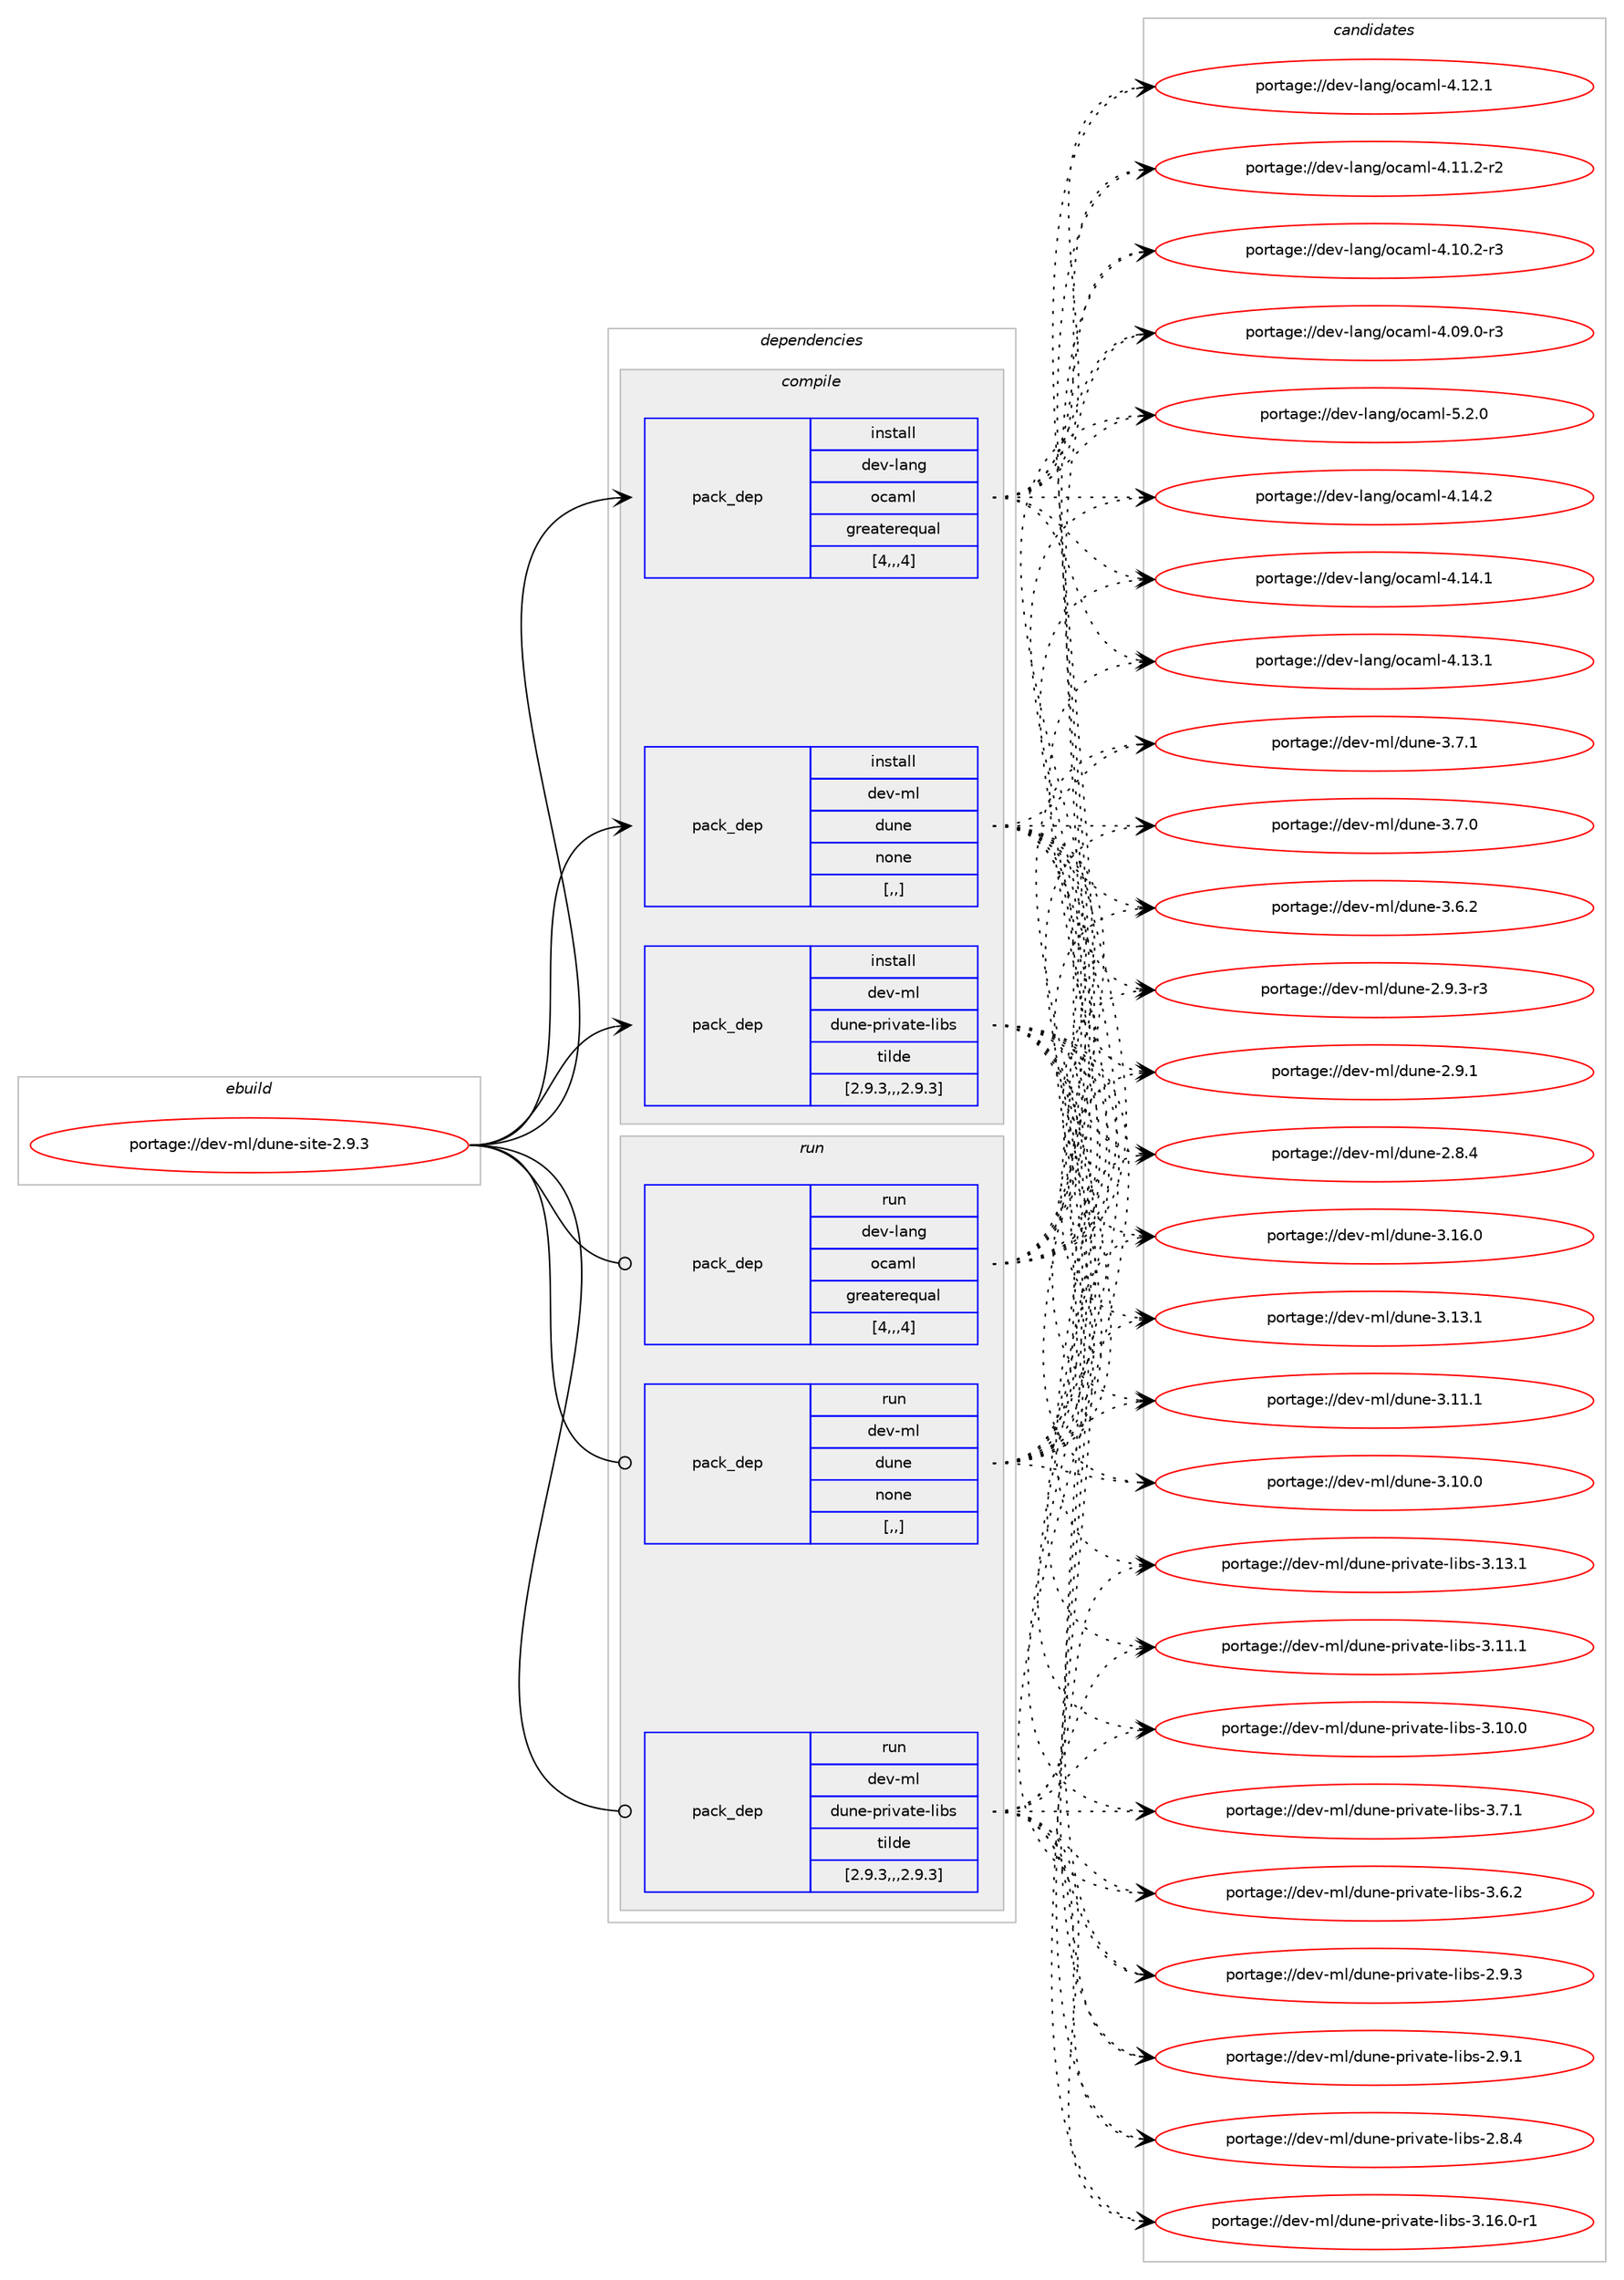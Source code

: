 digraph prolog {

# *************
# Graph options
# *************

newrank=true;
concentrate=true;
compound=true;
graph [rankdir=LR,fontname=Helvetica,fontsize=10,ranksep=1.5];#, ranksep=2.5, nodesep=0.2];
edge  [arrowhead=vee];
node  [fontname=Helvetica,fontsize=10];

# **********
# The ebuild
# **********

subgraph cluster_leftcol {
color=gray;
label=<<i>ebuild</i>>;
id [label="portage://dev-ml/dune-site-2.9.3", color=red, width=4, href="../dev-ml/dune-site-2.9.3.svg"];
}

# ****************
# The dependencies
# ****************

subgraph cluster_midcol {
color=gray;
label=<<i>dependencies</i>>;
subgraph cluster_compile {
fillcolor="#eeeeee";
style=filled;
label=<<i>compile</i>>;
subgraph pack88756 {
dependency119275 [label=<<TABLE BORDER="0" CELLBORDER="1" CELLSPACING="0" CELLPADDING="4" WIDTH="220"><TR><TD ROWSPAN="6" CELLPADDING="30">pack_dep</TD></TR><TR><TD WIDTH="110">install</TD></TR><TR><TD>dev-lang</TD></TR><TR><TD>ocaml</TD></TR><TR><TD>greaterequal</TD></TR><TR><TD>[4,,,4]</TD></TR></TABLE>>, shape=none, color=blue];
}
id:e -> dependency119275:w [weight=20,style="solid",arrowhead="vee"];
subgraph pack88757 {
dependency119276 [label=<<TABLE BORDER="0" CELLBORDER="1" CELLSPACING="0" CELLPADDING="4" WIDTH="220"><TR><TD ROWSPAN="6" CELLPADDING="30">pack_dep</TD></TR><TR><TD WIDTH="110">install</TD></TR><TR><TD>dev-ml</TD></TR><TR><TD>dune</TD></TR><TR><TD>none</TD></TR><TR><TD>[,,]</TD></TR></TABLE>>, shape=none, color=blue];
}
id:e -> dependency119276:w [weight=20,style="solid",arrowhead="vee"];
subgraph pack88758 {
dependency119277 [label=<<TABLE BORDER="0" CELLBORDER="1" CELLSPACING="0" CELLPADDING="4" WIDTH="220"><TR><TD ROWSPAN="6" CELLPADDING="30">pack_dep</TD></TR><TR><TD WIDTH="110">install</TD></TR><TR><TD>dev-ml</TD></TR><TR><TD>dune-private-libs</TD></TR><TR><TD>tilde</TD></TR><TR><TD>[2.9.3,,,2.9.3]</TD></TR></TABLE>>, shape=none, color=blue];
}
id:e -> dependency119277:w [weight=20,style="solid",arrowhead="vee"];
}
subgraph cluster_compileandrun {
fillcolor="#eeeeee";
style=filled;
label=<<i>compile and run</i>>;
}
subgraph cluster_run {
fillcolor="#eeeeee";
style=filled;
label=<<i>run</i>>;
subgraph pack88759 {
dependency119278 [label=<<TABLE BORDER="0" CELLBORDER="1" CELLSPACING="0" CELLPADDING="4" WIDTH="220"><TR><TD ROWSPAN="6" CELLPADDING="30">pack_dep</TD></TR><TR><TD WIDTH="110">run</TD></TR><TR><TD>dev-lang</TD></TR><TR><TD>ocaml</TD></TR><TR><TD>greaterequal</TD></TR><TR><TD>[4,,,4]</TD></TR></TABLE>>, shape=none, color=blue];
}
id:e -> dependency119278:w [weight=20,style="solid",arrowhead="odot"];
subgraph pack88760 {
dependency119279 [label=<<TABLE BORDER="0" CELLBORDER="1" CELLSPACING="0" CELLPADDING="4" WIDTH="220"><TR><TD ROWSPAN="6" CELLPADDING="30">pack_dep</TD></TR><TR><TD WIDTH="110">run</TD></TR><TR><TD>dev-ml</TD></TR><TR><TD>dune</TD></TR><TR><TD>none</TD></TR><TR><TD>[,,]</TD></TR></TABLE>>, shape=none, color=blue];
}
id:e -> dependency119279:w [weight=20,style="solid",arrowhead="odot"];
subgraph pack88761 {
dependency119280 [label=<<TABLE BORDER="0" CELLBORDER="1" CELLSPACING="0" CELLPADDING="4" WIDTH="220"><TR><TD ROWSPAN="6" CELLPADDING="30">pack_dep</TD></TR><TR><TD WIDTH="110">run</TD></TR><TR><TD>dev-ml</TD></TR><TR><TD>dune-private-libs</TD></TR><TR><TD>tilde</TD></TR><TR><TD>[2.9.3,,,2.9.3]</TD></TR></TABLE>>, shape=none, color=blue];
}
id:e -> dependency119280:w [weight=20,style="solid",arrowhead="odot"];
}
}

# **************
# The candidates
# **************

subgraph cluster_choices {
rank=same;
color=gray;
label=<<i>candidates</i>>;

subgraph choice88756 {
color=black;
nodesep=1;
choice1001011184510897110103471119997109108455346504648 [label="portage://dev-lang/ocaml-5.2.0", color=red, width=4,href="../dev-lang/ocaml-5.2.0.svg"];
choice100101118451089711010347111999710910845524649524650 [label="portage://dev-lang/ocaml-4.14.2", color=red, width=4,href="../dev-lang/ocaml-4.14.2.svg"];
choice100101118451089711010347111999710910845524649524649 [label="portage://dev-lang/ocaml-4.14.1", color=red, width=4,href="../dev-lang/ocaml-4.14.1.svg"];
choice100101118451089711010347111999710910845524649514649 [label="portage://dev-lang/ocaml-4.13.1", color=red, width=4,href="../dev-lang/ocaml-4.13.1.svg"];
choice100101118451089711010347111999710910845524649504649 [label="portage://dev-lang/ocaml-4.12.1", color=red, width=4,href="../dev-lang/ocaml-4.12.1.svg"];
choice1001011184510897110103471119997109108455246494946504511450 [label="portage://dev-lang/ocaml-4.11.2-r2", color=red, width=4,href="../dev-lang/ocaml-4.11.2-r2.svg"];
choice1001011184510897110103471119997109108455246494846504511451 [label="portage://dev-lang/ocaml-4.10.2-r3", color=red, width=4,href="../dev-lang/ocaml-4.10.2-r3.svg"];
choice1001011184510897110103471119997109108455246485746484511451 [label="portage://dev-lang/ocaml-4.09.0-r3", color=red, width=4,href="../dev-lang/ocaml-4.09.0-r3.svg"];
dependency119275:e -> choice1001011184510897110103471119997109108455346504648:w [style=dotted,weight="100"];
dependency119275:e -> choice100101118451089711010347111999710910845524649524650:w [style=dotted,weight="100"];
dependency119275:e -> choice100101118451089711010347111999710910845524649524649:w [style=dotted,weight="100"];
dependency119275:e -> choice100101118451089711010347111999710910845524649514649:w [style=dotted,weight="100"];
dependency119275:e -> choice100101118451089711010347111999710910845524649504649:w [style=dotted,weight="100"];
dependency119275:e -> choice1001011184510897110103471119997109108455246494946504511450:w [style=dotted,weight="100"];
dependency119275:e -> choice1001011184510897110103471119997109108455246494846504511451:w [style=dotted,weight="100"];
dependency119275:e -> choice1001011184510897110103471119997109108455246485746484511451:w [style=dotted,weight="100"];
}
subgraph choice88757 {
color=black;
nodesep=1;
choice100101118451091084710011711010145514649544648 [label="portage://dev-ml/dune-3.16.0", color=red, width=4,href="../dev-ml/dune-3.16.0.svg"];
choice100101118451091084710011711010145514649514649 [label="portage://dev-ml/dune-3.13.1", color=red, width=4,href="../dev-ml/dune-3.13.1.svg"];
choice100101118451091084710011711010145514649494649 [label="portage://dev-ml/dune-3.11.1", color=red, width=4,href="../dev-ml/dune-3.11.1.svg"];
choice100101118451091084710011711010145514649484648 [label="portage://dev-ml/dune-3.10.0", color=red, width=4,href="../dev-ml/dune-3.10.0.svg"];
choice1001011184510910847100117110101455146554649 [label="portage://dev-ml/dune-3.7.1", color=red, width=4,href="../dev-ml/dune-3.7.1.svg"];
choice1001011184510910847100117110101455146554648 [label="portage://dev-ml/dune-3.7.0", color=red, width=4,href="../dev-ml/dune-3.7.0.svg"];
choice1001011184510910847100117110101455146544650 [label="portage://dev-ml/dune-3.6.2", color=red, width=4,href="../dev-ml/dune-3.6.2.svg"];
choice10010111845109108471001171101014550465746514511451 [label="portage://dev-ml/dune-2.9.3-r3", color=red, width=4,href="../dev-ml/dune-2.9.3-r3.svg"];
choice1001011184510910847100117110101455046574649 [label="portage://dev-ml/dune-2.9.1", color=red, width=4,href="../dev-ml/dune-2.9.1.svg"];
choice1001011184510910847100117110101455046564652 [label="portage://dev-ml/dune-2.8.4", color=red, width=4,href="../dev-ml/dune-2.8.4.svg"];
dependency119276:e -> choice100101118451091084710011711010145514649544648:w [style=dotted,weight="100"];
dependency119276:e -> choice100101118451091084710011711010145514649514649:w [style=dotted,weight="100"];
dependency119276:e -> choice100101118451091084710011711010145514649494649:w [style=dotted,weight="100"];
dependency119276:e -> choice100101118451091084710011711010145514649484648:w [style=dotted,weight="100"];
dependency119276:e -> choice1001011184510910847100117110101455146554649:w [style=dotted,weight="100"];
dependency119276:e -> choice1001011184510910847100117110101455146554648:w [style=dotted,weight="100"];
dependency119276:e -> choice1001011184510910847100117110101455146544650:w [style=dotted,weight="100"];
dependency119276:e -> choice10010111845109108471001171101014550465746514511451:w [style=dotted,weight="100"];
dependency119276:e -> choice1001011184510910847100117110101455046574649:w [style=dotted,weight="100"];
dependency119276:e -> choice1001011184510910847100117110101455046564652:w [style=dotted,weight="100"];
}
subgraph choice88758 {
color=black;
nodesep=1;
choice100101118451091084710011711010145112114105118971161014510810598115455146495446484511449 [label="portage://dev-ml/dune-private-libs-3.16.0-r1", color=red, width=4,href="../dev-ml/dune-private-libs-3.16.0-r1.svg"];
choice10010111845109108471001171101014511211410511897116101451081059811545514649514649 [label="portage://dev-ml/dune-private-libs-3.13.1", color=red, width=4,href="../dev-ml/dune-private-libs-3.13.1.svg"];
choice10010111845109108471001171101014511211410511897116101451081059811545514649494649 [label="portage://dev-ml/dune-private-libs-3.11.1", color=red, width=4,href="../dev-ml/dune-private-libs-3.11.1.svg"];
choice10010111845109108471001171101014511211410511897116101451081059811545514649484648 [label="portage://dev-ml/dune-private-libs-3.10.0", color=red, width=4,href="../dev-ml/dune-private-libs-3.10.0.svg"];
choice100101118451091084710011711010145112114105118971161014510810598115455146554649 [label="portage://dev-ml/dune-private-libs-3.7.1", color=red, width=4,href="../dev-ml/dune-private-libs-3.7.1.svg"];
choice100101118451091084710011711010145112114105118971161014510810598115455146544650 [label="portage://dev-ml/dune-private-libs-3.6.2", color=red, width=4,href="../dev-ml/dune-private-libs-3.6.2.svg"];
choice100101118451091084710011711010145112114105118971161014510810598115455046574651 [label="portage://dev-ml/dune-private-libs-2.9.3", color=red, width=4,href="../dev-ml/dune-private-libs-2.9.3.svg"];
choice100101118451091084710011711010145112114105118971161014510810598115455046574649 [label="portage://dev-ml/dune-private-libs-2.9.1", color=red, width=4,href="../dev-ml/dune-private-libs-2.9.1.svg"];
choice100101118451091084710011711010145112114105118971161014510810598115455046564652 [label="portage://dev-ml/dune-private-libs-2.8.4", color=red, width=4,href="../dev-ml/dune-private-libs-2.8.4.svg"];
dependency119277:e -> choice100101118451091084710011711010145112114105118971161014510810598115455146495446484511449:w [style=dotted,weight="100"];
dependency119277:e -> choice10010111845109108471001171101014511211410511897116101451081059811545514649514649:w [style=dotted,weight="100"];
dependency119277:e -> choice10010111845109108471001171101014511211410511897116101451081059811545514649494649:w [style=dotted,weight="100"];
dependency119277:e -> choice10010111845109108471001171101014511211410511897116101451081059811545514649484648:w [style=dotted,weight="100"];
dependency119277:e -> choice100101118451091084710011711010145112114105118971161014510810598115455146554649:w [style=dotted,weight="100"];
dependency119277:e -> choice100101118451091084710011711010145112114105118971161014510810598115455146544650:w [style=dotted,weight="100"];
dependency119277:e -> choice100101118451091084710011711010145112114105118971161014510810598115455046574651:w [style=dotted,weight="100"];
dependency119277:e -> choice100101118451091084710011711010145112114105118971161014510810598115455046574649:w [style=dotted,weight="100"];
dependency119277:e -> choice100101118451091084710011711010145112114105118971161014510810598115455046564652:w [style=dotted,weight="100"];
}
subgraph choice88759 {
color=black;
nodesep=1;
choice1001011184510897110103471119997109108455346504648 [label="portage://dev-lang/ocaml-5.2.0", color=red, width=4,href="../dev-lang/ocaml-5.2.0.svg"];
choice100101118451089711010347111999710910845524649524650 [label="portage://dev-lang/ocaml-4.14.2", color=red, width=4,href="../dev-lang/ocaml-4.14.2.svg"];
choice100101118451089711010347111999710910845524649524649 [label="portage://dev-lang/ocaml-4.14.1", color=red, width=4,href="../dev-lang/ocaml-4.14.1.svg"];
choice100101118451089711010347111999710910845524649514649 [label="portage://dev-lang/ocaml-4.13.1", color=red, width=4,href="../dev-lang/ocaml-4.13.1.svg"];
choice100101118451089711010347111999710910845524649504649 [label="portage://dev-lang/ocaml-4.12.1", color=red, width=4,href="../dev-lang/ocaml-4.12.1.svg"];
choice1001011184510897110103471119997109108455246494946504511450 [label="portage://dev-lang/ocaml-4.11.2-r2", color=red, width=4,href="../dev-lang/ocaml-4.11.2-r2.svg"];
choice1001011184510897110103471119997109108455246494846504511451 [label="portage://dev-lang/ocaml-4.10.2-r3", color=red, width=4,href="../dev-lang/ocaml-4.10.2-r3.svg"];
choice1001011184510897110103471119997109108455246485746484511451 [label="portage://dev-lang/ocaml-4.09.0-r3", color=red, width=4,href="../dev-lang/ocaml-4.09.0-r3.svg"];
dependency119278:e -> choice1001011184510897110103471119997109108455346504648:w [style=dotted,weight="100"];
dependency119278:e -> choice100101118451089711010347111999710910845524649524650:w [style=dotted,weight="100"];
dependency119278:e -> choice100101118451089711010347111999710910845524649524649:w [style=dotted,weight="100"];
dependency119278:e -> choice100101118451089711010347111999710910845524649514649:w [style=dotted,weight="100"];
dependency119278:e -> choice100101118451089711010347111999710910845524649504649:w [style=dotted,weight="100"];
dependency119278:e -> choice1001011184510897110103471119997109108455246494946504511450:w [style=dotted,weight="100"];
dependency119278:e -> choice1001011184510897110103471119997109108455246494846504511451:w [style=dotted,weight="100"];
dependency119278:e -> choice1001011184510897110103471119997109108455246485746484511451:w [style=dotted,weight="100"];
}
subgraph choice88760 {
color=black;
nodesep=1;
choice100101118451091084710011711010145514649544648 [label="portage://dev-ml/dune-3.16.0", color=red, width=4,href="../dev-ml/dune-3.16.0.svg"];
choice100101118451091084710011711010145514649514649 [label="portage://dev-ml/dune-3.13.1", color=red, width=4,href="../dev-ml/dune-3.13.1.svg"];
choice100101118451091084710011711010145514649494649 [label="portage://dev-ml/dune-3.11.1", color=red, width=4,href="../dev-ml/dune-3.11.1.svg"];
choice100101118451091084710011711010145514649484648 [label="portage://dev-ml/dune-3.10.0", color=red, width=4,href="../dev-ml/dune-3.10.0.svg"];
choice1001011184510910847100117110101455146554649 [label="portage://dev-ml/dune-3.7.1", color=red, width=4,href="../dev-ml/dune-3.7.1.svg"];
choice1001011184510910847100117110101455146554648 [label="portage://dev-ml/dune-3.7.0", color=red, width=4,href="../dev-ml/dune-3.7.0.svg"];
choice1001011184510910847100117110101455146544650 [label="portage://dev-ml/dune-3.6.2", color=red, width=4,href="../dev-ml/dune-3.6.2.svg"];
choice10010111845109108471001171101014550465746514511451 [label="portage://dev-ml/dune-2.9.3-r3", color=red, width=4,href="../dev-ml/dune-2.9.3-r3.svg"];
choice1001011184510910847100117110101455046574649 [label="portage://dev-ml/dune-2.9.1", color=red, width=4,href="../dev-ml/dune-2.9.1.svg"];
choice1001011184510910847100117110101455046564652 [label="portage://dev-ml/dune-2.8.4", color=red, width=4,href="../dev-ml/dune-2.8.4.svg"];
dependency119279:e -> choice100101118451091084710011711010145514649544648:w [style=dotted,weight="100"];
dependency119279:e -> choice100101118451091084710011711010145514649514649:w [style=dotted,weight="100"];
dependency119279:e -> choice100101118451091084710011711010145514649494649:w [style=dotted,weight="100"];
dependency119279:e -> choice100101118451091084710011711010145514649484648:w [style=dotted,weight="100"];
dependency119279:e -> choice1001011184510910847100117110101455146554649:w [style=dotted,weight="100"];
dependency119279:e -> choice1001011184510910847100117110101455146554648:w [style=dotted,weight="100"];
dependency119279:e -> choice1001011184510910847100117110101455146544650:w [style=dotted,weight="100"];
dependency119279:e -> choice10010111845109108471001171101014550465746514511451:w [style=dotted,weight="100"];
dependency119279:e -> choice1001011184510910847100117110101455046574649:w [style=dotted,weight="100"];
dependency119279:e -> choice1001011184510910847100117110101455046564652:w [style=dotted,weight="100"];
}
subgraph choice88761 {
color=black;
nodesep=1;
choice100101118451091084710011711010145112114105118971161014510810598115455146495446484511449 [label="portage://dev-ml/dune-private-libs-3.16.0-r1", color=red, width=4,href="../dev-ml/dune-private-libs-3.16.0-r1.svg"];
choice10010111845109108471001171101014511211410511897116101451081059811545514649514649 [label="portage://dev-ml/dune-private-libs-3.13.1", color=red, width=4,href="../dev-ml/dune-private-libs-3.13.1.svg"];
choice10010111845109108471001171101014511211410511897116101451081059811545514649494649 [label="portage://dev-ml/dune-private-libs-3.11.1", color=red, width=4,href="../dev-ml/dune-private-libs-3.11.1.svg"];
choice10010111845109108471001171101014511211410511897116101451081059811545514649484648 [label="portage://dev-ml/dune-private-libs-3.10.0", color=red, width=4,href="../dev-ml/dune-private-libs-3.10.0.svg"];
choice100101118451091084710011711010145112114105118971161014510810598115455146554649 [label="portage://dev-ml/dune-private-libs-3.7.1", color=red, width=4,href="../dev-ml/dune-private-libs-3.7.1.svg"];
choice100101118451091084710011711010145112114105118971161014510810598115455146544650 [label="portage://dev-ml/dune-private-libs-3.6.2", color=red, width=4,href="../dev-ml/dune-private-libs-3.6.2.svg"];
choice100101118451091084710011711010145112114105118971161014510810598115455046574651 [label="portage://dev-ml/dune-private-libs-2.9.3", color=red, width=4,href="../dev-ml/dune-private-libs-2.9.3.svg"];
choice100101118451091084710011711010145112114105118971161014510810598115455046574649 [label="portage://dev-ml/dune-private-libs-2.9.1", color=red, width=4,href="../dev-ml/dune-private-libs-2.9.1.svg"];
choice100101118451091084710011711010145112114105118971161014510810598115455046564652 [label="portage://dev-ml/dune-private-libs-2.8.4", color=red, width=4,href="../dev-ml/dune-private-libs-2.8.4.svg"];
dependency119280:e -> choice100101118451091084710011711010145112114105118971161014510810598115455146495446484511449:w [style=dotted,weight="100"];
dependency119280:e -> choice10010111845109108471001171101014511211410511897116101451081059811545514649514649:w [style=dotted,weight="100"];
dependency119280:e -> choice10010111845109108471001171101014511211410511897116101451081059811545514649494649:w [style=dotted,weight="100"];
dependency119280:e -> choice10010111845109108471001171101014511211410511897116101451081059811545514649484648:w [style=dotted,weight="100"];
dependency119280:e -> choice100101118451091084710011711010145112114105118971161014510810598115455146554649:w [style=dotted,weight="100"];
dependency119280:e -> choice100101118451091084710011711010145112114105118971161014510810598115455146544650:w [style=dotted,weight="100"];
dependency119280:e -> choice100101118451091084710011711010145112114105118971161014510810598115455046574651:w [style=dotted,weight="100"];
dependency119280:e -> choice100101118451091084710011711010145112114105118971161014510810598115455046574649:w [style=dotted,weight="100"];
dependency119280:e -> choice100101118451091084710011711010145112114105118971161014510810598115455046564652:w [style=dotted,weight="100"];
}
}

}
